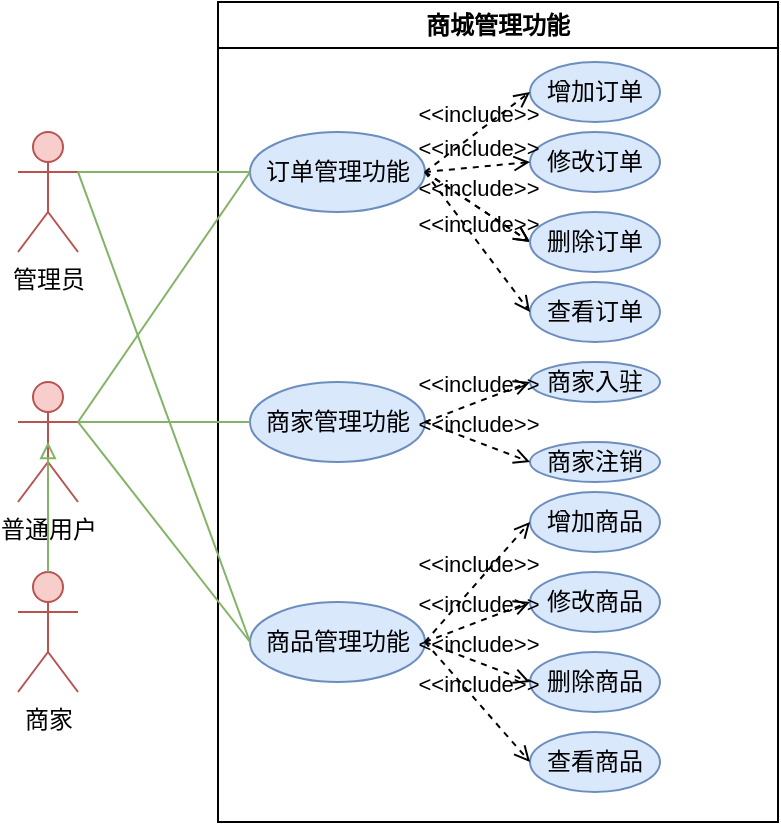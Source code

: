 <mxfile version="24.9.2">
  <diagram name="第 1 页" id="RTJovubdE_YrsCHvYEaq">
    <mxGraphModel dx="875" dy="474" grid="1" gridSize="10" guides="1" tooltips="1" connect="1" arrows="1" fold="1" page="1" pageScale="1" pageWidth="827" pageHeight="1169" math="0" shadow="0">
      <root>
        <mxCell id="0" />
        <mxCell id="1" parent="0" />
        <mxCell id="zeIB3MRSu70Jo39GSCDh-1" value="商城管理功能" style="swimlane;whiteSpace=wrap;html=1;" vertex="1" parent="1">
          <mxGeometry x="324" y="110" width="280" height="410" as="geometry" />
        </mxCell>
        <mxCell id="zeIB3MRSu70Jo39GSCDh-2" value="订单管理功能" style="ellipse;whiteSpace=wrap;html=1;fillColor=#dae8fc;strokeColor=#6c8ebf;" vertex="1" parent="zeIB3MRSu70Jo39GSCDh-1">
          <mxGeometry x="16" y="65" width="87.5" height="40" as="geometry" />
        </mxCell>
        <mxCell id="zeIB3MRSu70Jo39GSCDh-3" value="商家管理功能" style="ellipse;whiteSpace=wrap;html=1;fillColor=#dae8fc;strokeColor=#6c8ebf;" vertex="1" parent="zeIB3MRSu70Jo39GSCDh-1">
          <mxGeometry x="16" y="190" width="87.5" height="40" as="geometry" />
        </mxCell>
        <mxCell id="zeIB3MRSu70Jo39GSCDh-5" value="增加订单" style="ellipse;whiteSpace=wrap;html=1;fillColor=#dae8fc;strokeColor=#6c8ebf;" vertex="1" parent="zeIB3MRSu70Jo39GSCDh-1">
          <mxGeometry x="156" y="30" width="65" height="30" as="geometry" />
        </mxCell>
        <mxCell id="zeIB3MRSu70Jo39GSCDh-6" value="修改订单" style="ellipse;whiteSpace=wrap;html=1;fillColor=#dae8fc;strokeColor=#6c8ebf;" vertex="1" parent="zeIB3MRSu70Jo39GSCDh-1">
          <mxGeometry x="156" y="65" width="65" height="30" as="geometry" />
        </mxCell>
        <mxCell id="zeIB3MRSu70Jo39GSCDh-7" value="&amp;lt;&amp;lt;include&amp;gt;&amp;gt;" style="html=1;verticalAlign=bottom;labelBackgroundColor=none;endArrow=open;endFill=0;dashed=1;rounded=0;exitX=1;exitY=0.5;exitDx=0;exitDy=0;entryX=0;entryY=0.5;entryDx=0;entryDy=0;" edge="1" parent="zeIB3MRSu70Jo39GSCDh-1" source="zeIB3MRSu70Jo39GSCDh-2" target="zeIB3MRSu70Jo39GSCDh-5">
          <mxGeometry x="0.0" width="160" relative="1" as="geometry">
            <mxPoint x="155" y="155" as="sourcePoint" />
            <mxPoint x="205" y="125" as="targetPoint" />
            <mxPoint as="offset" />
          </mxGeometry>
        </mxCell>
        <mxCell id="zeIB3MRSu70Jo39GSCDh-8" value="&amp;lt;&amp;lt;include&amp;gt;&amp;gt;" style="html=1;verticalAlign=bottom;labelBackgroundColor=none;endArrow=open;endFill=0;dashed=1;rounded=0;entryX=0;entryY=0.5;entryDx=0;entryDy=0;exitX=1;exitY=0.5;exitDx=0;exitDy=0;" edge="1" parent="zeIB3MRSu70Jo39GSCDh-1" source="zeIB3MRSu70Jo39GSCDh-2" target="zeIB3MRSu70Jo39GSCDh-6">
          <mxGeometry x="0.0" width="160" relative="1" as="geometry">
            <mxPoint x="336" y="85" as="sourcePoint" />
            <mxPoint x="386" y="55" as="targetPoint" />
            <mxPoint as="offset" />
          </mxGeometry>
        </mxCell>
        <mxCell id="zeIB3MRSu70Jo39GSCDh-9" value="&amp;lt;&amp;lt;include&amp;gt;&amp;gt;" style="html=1;verticalAlign=bottom;labelBackgroundColor=none;endArrow=open;endFill=0;dashed=1;rounded=0;exitX=1;exitY=0.5;exitDx=0;exitDy=0;entryX=0;entryY=0.5;entryDx=0;entryDy=0;" edge="1" parent="zeIB3MRSu70Jo39GSCDh-1" source="zeIB3MRSu70Jo39GSCDh-2" target="zeIB3MRSu70Jo39GSCDh-23">
          <mxGeometry x="0.0" width="160" relative="1" as="geometry">
            <mxPoint x="396" y="95" as="sourcePoint" />
            <mxPoint x="446" y="65" as="targetPoint" />
            <mxPoint as="offset" />
          </mxGeometry>
        </mxCell>
        <mxCell id="zeIB3MRSu70Jo39GSCDh-10" value="查看订单" style="ellipse;whiteSpace=wrap;html=1;fillColor=#dae8fc;strokeColor=#6c8ebf;" vertex="1" parent="zeIB3MRSu70Jo39GSCDh-1">
          <mxGeometry x="156" y="140" width="65" height="30" as="geometry" />
        </mxCell>
        <mxCell id="zeIB3MRSu70Jo39GSCDh-11" value="&amp;lt;&amp;lt;include&amp;gt;&amp;gt;" style="html=1;verticalAlign=bottom;labelBackgroundColor=none;endArrow=open;endFill=0;dashed=1;rounded=0;exitX=1;exitY=0.5;exitDx=0;exitDy=0;entryX=0;entryY=0.5;entryDx=0;entryDy=0;" edge="1" parent="zeIB3MRSu70Jo39GSCDh-1" source="zeIB3MRSu70Jo39GSCDh-2" target="zeIB3MRSu70Jo39GSCDh-10">
          <mxGeometry x="0.0" width="160" relative="1" as="geometry">
            <mxPoint x="102.25" y="125" as="sourcePoint" />
            <mxPoint x="37.25" y="160" as="targetPoint" />
            <mxPoint as="offset" />
          </mxGeometry>
        </mxCell>
        <mxCell id="zeIB3MRSu70Jo39GSCDh-12" value="商品管理功能" style="ellipse;whiteSpace=wrap;html=1;fillColor=#dae8fc;strokeColor=#6c8ebf;" vertex="1" parent="zeIB3MRSu70Jo39GSCDh-1">
          <mxGeometry x="16" y="300" width="87.5" height="40" as="geometry" />
        </mxCell>
        <mxCell id="zeIB3MRSu70Jo39GSCDh-13" value="增加商品" style="ellipse;whiteSpace=wrap;html=1;fillColor=#dae8fc;strokeColor=#6c8ebf;" vertex="1" parent="zeIB3MRSu70Jo39GSCDh-1">
          <mxGeometry x="156" y="245" width="65" height="30" as="geometry" />
        </mxCell>
        <mxCell id="zeIB3MRSu70Jo39GSCDh-14" value="修改商品" style="ellipse;whiteSpace=wrap;html=1;fillColor=#dae8fc;strokeColor=#6c8ebf;" vertex="1" parent="zeIB3MRSu70Jo39GSCDh-1">
          <mxGeometry x="156" y="285" width="65" height="30" as="geometry" />
        </mxCell>
        <mxCell id="zeIB3MRSu70Jo39GSCDh-15" value="删除商品" style="ellipse;whiteSpace=wrap;html=1;fillColor=#dae8fc;strokeColor=#6c8ebf;" vertex="1" parent="zeIB3MRSu70Jo39GSCDh-1">
          <mxGeometry x="156" y="325" width="65" height="30" as="geometry" />
        </mxCell>
        <mxCell id="zeIB3MRSu70Jo39GSCDh-16" value="查看商品" style="ellipse;whiteSpace=wrap;html=1;fillColor=#dae8fc;strokeColor=#6c8ebf;" vertex="1" parent="zeIB3MRSu70Jo39GSCDh-1">
          <mxGeometry x="156" y="365" width="65" height="30" as="geometry" />
        </mxCell>
        <mxCell id="zeIB3MRSu70Jo39GSCDh-17" value="&amp;lt;&amp;lt;include&amp;gt;&amp;gt;" style="html=1;verticalAlign=bottom;labelBackgroundColor=none;endArrow=open;endFill=0;dashed=1;rounded=0;exitX=1;exitY=0.5;exitDx=0;exitDy=0;entryX=0;entryY=0.5;entryDx=0;entryDy=0;" edge="1" parent="zeIB3MRSu70Jo39GSCDh-1" source="zeIB3MRSu70Jo39GSCDh-12" target="zeIB3MRSu70Jo39GSCDh-13">
          <mxGeometry x="0.0" width="160" relative="1" as="geometry">
            <mxPoint x="82.5" y="225" as="sourcePoint" />
            <mxPoint x="113.5" y="305" as="targetPoint" />
            <mxPoint as="offset" />
          </mxGeometry>
        </mxCell>
        <mxCell id="zeIB3MRSu70Jo39GSCDh-18" value="&amp;lt;&amp;lt;include&amp;gt;&amp;gt;" style="html=1;verticalAlign=bottom;labelBackgroundColor=none;endArrow=open;endFill=0;dashed=1;rounded=0;entryX=0;entryY=0.5;entryDx=0;entryDy=0;exitX=1;exitY=0.5;exitDx=0;exitDy=0;" edge="1" parent="zeIB3MRSu70Jo39GSCDh-1" source="zeIB3MRSu70Jo39GSCDh-12" target="zeIB3MRSu70Jo39GSCDh-14">
          <mxGeometry x="0.0" width="160" relative="1" as="geometry">
            <mxPoint x="116" y="310" as="sourcePoint" />
            <mxPoint x="155" y="275" as="targetPoint" />
            <mxPoint as="offset" />
          </mxGeometry>
        </mxCell>
        <mxCell id="zeIB3MRSu70Jo39GSCDh-19" value="&amp;lt;&amp;lt;include&amp;gt;&amp;gt;" style="html=1;verticalAlign=bottom;labelBackgroundColor=none;endArrow=open;endFill=0;dashed=1;rounded=0;entryX=0;entryY=0.5;entryDx=0;entryDy=0;exitX=1;exitY=0.5;exitDx=0;exitDy=0;" edge="1" parent="zeIB3MRSu70Jo39GSCDh-1" source="zeIB3MRSu70Jo39GSCDh-12" target="zeIB3MRSu70Jo39GSCDh-15">
          <mxGeometry x="0.0" width="160" relative="1" as="geometry">
            <mxPoint x="64.25" y="359.31" as="sourcePoint" />
            <mxPoint x="95.25" y="359.31" as="targetPoint" />
            <mxPoint as="offset" />
          </mxGeometry>
        </mxCell>
        <mxCell id="zeIB3MRSu70Jo39GSCDh-20" value="&amp;lt;&amp;lt;include&amp;gt;&amp;gt;" style="html=1;verticalAlign=bottom;labelBackgroundColor=none;endArrow=open;endFill=0;dashed=1;rounded=0;entryX=0;entryY=0.5;entryDx=0;entryDy=0;exitX=1;exitY=0.5;exitDx=0;exitDy=0;" edge="1" parent="zeIB3MRSu70Jo39GSCDh-1" source="zeIB3MRSu70Jo39GSCDh-12" target="zeIB3MRSu70Jo39GSCDh-16">
          <mxGeometry x="0.0" width="160" relative="1" as="geometry">
            <mxPoint x="346" y="290" as="sourcePoint" />
            <mxPoint x="377" y="290" as="targetPoint" />
            <mxPoint as="offset" />
          </mxGeometry>
        </mxCell>
        <mxCell id="zeIB3MRSu70Jo39GSCDh-22" value="" style="html=1;verticalAlign=bottom;labelBackgroundColor=none;endArrow=open;endFill=0;dashed=1;rounded=0;exitX=1;exitY=0.5;exitDx=0;exitDy=0;entryX=0;entryY=0.5;entryDx=0;entryDy=0;" edge="1" parent="zeIB3MRSu70Jo39GSCDh-1" source="zeIB3MRSu70Jo39GSCDh-2" target="zeIB3MRSu70Jo39GSCDh-23">
          <mxGeometry x="0.0" width="160" relative="1" as="geometry">
            <mxPoint x="418" y="195" as="sourcePoint" />
            <mxPoint x="479" y="275" as="targetPoint" />
            <mxPoint as="offset" />
          </mxGeometry>
        </mxCell>
        <mxCell id="zeIB3MRSu70Jo39GSCDh-23" value="删除订单" style="ellipse;whiteSpace=wrap;html=1;fillColor=#dae8fc;strokeColor=#6c8ebf;" vertex="1" parent="zeIB3MRSu70Jo39GSCDh-1">
          <mxGeometry x="156" y="105" width="65" height="30" as="geometry" />
        </mxCell>
        <mxCell id="zeIB3MRSu70Jo39GSCDh-36" value="商家入驻" style="ellipse;whiteSpace=wrap;html=1;fillColor=#dae8fc;strokeColor=#6c8ebf;" vertex="1" parent="zeIB3MRSu70Jo39GSCDh-1">
          <mxGeometry x="156" y="180" width="65" height="20" as="geometry" />
        </mxCell>
        <mxCell id="zeIB3MRSu70Jo39GSCDh-37" value="&amp;lt;&amp;lt;include&amp;gt;&amp;gt;" style="html=1;verticalAlign=bottom;labelBackgroundColor=none;endArrow=open;endFill=0;dashed=1;rounded=0;exitX=1;exitY=0.5;exitDx=0;exitDy=0;entryX=0;entryY=0.5;entryDx=0;entryDy=0;" edge="1" parent="zeIB3MRSu70Jo39GSCDh-1" target="zeIB3MRSu70Jo39GSCDh-36" source="zeIB3MRSu70Jo39GSCDh-3">
          <mxGeometry x="0.0" width="160" relative="1" as="geometry">
            <mxPoint x="336" y="95" as="sourcePoint" />
            <mxPoint x="269.25" y="170" as="targetPoint" />
            <mxPoint as="offset" />
          </mxGeometry>
        </mxCell>
        <mxCell id="zeIB3MRSu70Jo39GSCDh-38" value="商家注销" style="ellipse;whiteSpace=wrap;html=1;fillColor=#dae8fc;strokeColor=#6c8ebf;" vertex="1" parent="zeIB3MRSu70Jo39GSCDh-1">
          <mxGeometry x="156" y="220" width="65" height="20" as="geometry" />
        </mxCell>
        <mxCell id="zeIB3MRSu70Jo39GSCDh-39" value="&amp;lt;&amp;lt;include&amp;gt;&amp;gt;" style="html=1;verticalAlign=bottom;labelBackgroundColor=none;endArrow=open;endFill=0;dashed=1;rounded=0;exitX=1;exitY=0.5;exitDx=0;exitDy=0;entryX=0;entryY=0.5;entryDx=0;entryDy=0;" edge="1" parent="zeIB3MRSu70Jo39GSCDh-1" target="zeIB3MRSu70Jo39GSCDh-38" source="zeIB3MRSu70Jo39GSCDh-3">
          <mxGeometry x="0.0" width="160" relative="1" as="geometry">
            <mxPoint x="326" y="180" as="sourcePoint" />
            <mxPoint x="259.25" y="255" as="targetPoint" />
            <mxPoint as="offset" />
          </mxGeometry>
        </mxCell>
        <mxCell id="zeIB3MRSu70Jo39GSCDh-26" value="普通用户" style="shape=umlActor;verticalLabelPosition=bottom;verticalAlign=top;html=1;fillColor=#f8cecc;strokeColor=#b85450;" vertex="1" parent="1">
          <mxGeometry x="224" y="300" width="30" height="60" as="geometry" />
        </mxCell>
        <mxCell id="zeIB3MRSu70Jo39GSCDh-27" value="商家" style="shape=umlActor;verticalLabelPosition=bottom;verticalAlign=top;html=1;fillColor=#f8cecc;strokeColor=#b85450;" vertex="1" parent="1">
          <mxGeometry x="224" y="395" width="30" height="60" as="geometry" />
        </mxCell>
        <mxCell id="zeIB3MRSu70Jo39GSCDh-28" value="管理员" style="shape=umlActor;verticalLabelPosition=bottom;verticalAlign=top;html=1;fillColor=#f8cecc;strokeColor=#b85450;" vertex="1" parent="1">
          <mxGeometry x="224" y="175" width="30" height="60" as="geometry" />
        </mxCell>
        <mxCell id="zeIB3MRSu70Jo39GSCDh-29" value="" style="endArrow=block;endFill=0;html=1;rounded=0;fillColor=#d5e8d4;strokeColor=#82b366;exitX=0.5;exitY=0;exitDx=0;exitDy=0;exitPerimeter=0;entryX=0.5;entryY=0.5;entryDx=0;entryDy=0;entryPerimeter=0;" edge="1" parent="1" source="zeIB3MRSu70Jo39GSCDh-27" target="zeIB3MRSu70Jo39GSCDh-26">
          <mxGeometry width="160" relative="1" as="geometry">
            <mxPoint x="279" y="505" as="sourcePoint" />
            <mxPoint x="264" y="425" as="targetPoint" />
          </mxGeometry>
        </mxCell>
        <mxCell id="zeIB3MRSu70Jo39GSCDh-31" value="" style="endArrow=none;html=1;rounded=0;fillColor=#d5e8d4;strokeColor=#82b366;entryX=1;entryY=0.333;entryDx=0;entryDy=0;entryPerimeter=0;exitX=0;exitY=0.5;exitDx=0;exitDy=0;" edge="1" parent="1" source="zeIB3MRSu70Jo39GSCDh-3" target="zeIB3MRSu70Jo39GSCDh-26">
          <mxGeometry width="50" height="50" relative="1" as="geometry">
            <mxPoint x="404" y="260" as="sourcePoint" />
            <mxPoint x="264" y="280" as="targetPoint" />
          </mxGeometry>
        </mxCell>
        <mxCell id="zeIB3MRSu70Jo39GSCDh-32" value="" style="endArrow=none;html=1;rounded=0;fillColor=#d5e8d4;strokeColor=#82b366;entryX=1;entryY=0.333;entryDx=0;entryDy=0;entryPerimeter=0;exitX=0;exitY=0.5;exitDx=0;exitDy=0;" edge="1" parent="1" source="zeIB3MRSu70Jo39GSCDh-2" target="zeIB3MRSu70Jo39GSCDh-28">
          <mxGeometry width="50" height="50" relative="1" as="geometry">
            <mxPoint x="367" y="250" as="sourcePoint" />
            <mxPoint x="254" y="200" as="targetPoint" />
          </mxGeometry>
        </mxCell>
        <mxCell id="zeIB3MRSu70Jo39GSCDh-33" value="" style="endArrow=none;html=1;rounded=0;fillColor=#d5e8d4;strokeColor=#82b366;entryX=0;entryY=0.5;entryDx=0;entryDy=0;exitX=1;exitY=0.333;exitDx=0;exitDy=0;exitPerimeter=0;" edge="1" parent="1" source="zeIB3MRSu70Jo39GSCDh-26" target="zeIB3MRSu70Jo39GSCDh-2">
          <mxGeometry width="50" height="50" relative="1" as="geometry">
            <mxPoint x="350" y="310" as="sourcePoint" />
            <mxPoint x="264" y="300" as="targetPoint" />
          </mxGeometry>
        </mxCell>
        <mxCell id="zeIB3MRSu70Jo39GSCDh-34" value="" style="endArrow=none;html=1;rounded=0;fillColor=#d5e8d4;strokeColor=#82b366;exitX=0;exitY=0.5;exitDx=0;exitDy=0;entryX=1;entryY=0.333;entryDx=0;entryDy=0;entryPerimeter=0;" edge="1" parent="1" source="zeIB3MRSu70Jo39GSCDh-12" target="zeIB3MRSu70Jo39GSCDh-28">
          <mxGeometry width="50" height="50" relative="1" as="geometry">
            <mxPoint x="350" y="205" as="sourcePoint" />
            <mxPoint x="270" y="220" as="targetPoint" />
          </mxGeometry>
        </mxCell>
        <mxCell id="zeIB3MRSu70Jo39GSCDh-35" value="" style="endArrow=none;html=1;rounded=0;fillColor=#d5e8d4;strokeColor=#82b366;exitX=0;exitY=0.5;exitDx=0;exitDy=0;entryX=1;entryY=0.333;entryDx=0;entryDy=0;entryPerimeter=0;" edge="1" parent="1" source="zeIB3MRSu70Jo39GSCDh-12" target="zeIB3MRSu70Jo39GSCDh-26">
          <mxGeometry width="50" height="50" relative="1" as="geometry">
            <mxPoint x="350" y="440" as="sourcePoint" />
            <mxPoint x="264" y="205" as="targetPoint" />
          </mxGeometry>
        </mxCell>
      </root>
    </mxGraphModel>
  </diagram>
</mxfile>
